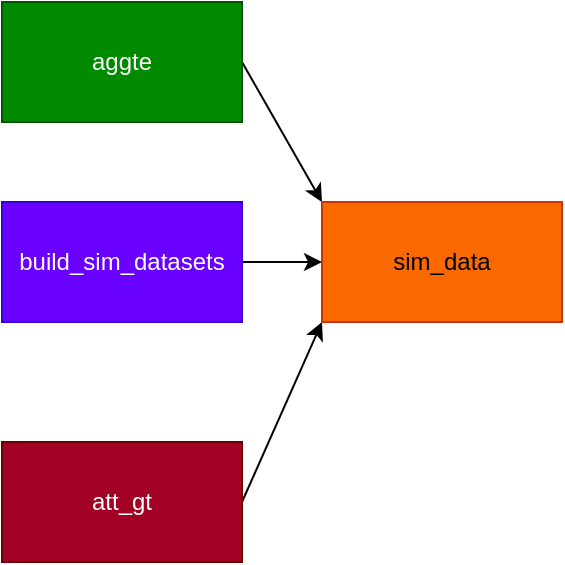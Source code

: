 <mxfile>
    <diagram id="b877WC1hyTlPdV8XWZTM" name="Page-1">
        <mxGraphModel dx="329" dy="814" grid="1" gridSize="10" guides="1" tooltips="1" connect="1" arrows="1" fold="1" page="1" pageScale="1" pageWidth="850" pageHeight="1100" background="#ffffff" math="0" shadow="0">
            <root>
                <mxCell id="0"/>
                <mxCell id="1" parent="0"/>
                <mxCell id="8" style="edgeStyle=none;html=1;exitX=1;exitY=0.5;exitDx=0;exitDy=0;entryX=0;entryY=0;entryDx=0;entryDy=0;strokeColor=#000000;" edge="1" parent="1" source="2" target="4">
                    <mxGeometry relative="1" as="geometry">
                        <mxPoint x="160" y="230" as="targetPoint"/>
                    </mxGeometry>
                </mxCell>
                <mxCell id="2" value="aggte" style="whiteSpace=wrap;html=1;fillColor=#008a00;fontColor=#ffffff;strokeColor=#005700;" vertex="1" parent="1">
                    <mxGeometry y="100" width="120" height="60" as="geometry"/>
                </mxCell>
                <mxCell id="7" style="edgeStyle=none;html=1;exitX=1;exitY=0.5;exitDx=0;exitDy=0;entryX=0;entryY=1;entryDx=0;entryDy=0;strokeColor=#000000;" edge="1" parent="1" source="3" target="4">
                    <mxGeometry relative="1" as="geometry"/>
                </mxCell>
                <mxCell id="3" value="att_gt" style="whiteSpace=wrap;html=1;fillColor=#a20025;fontColor=#ffffff;strokeColor=#6F0000;" vertex="1" parent="1">
                    <mxGeometry y="320" width="120" height="60" as="geometry"/>
                </mxCell>
                <mxCell id="4" value="sim_data" style="whiteSpace=wrap;html=1;fillColor=#fa6800;fontColor=#000000;strokeColor=#C73500;" vertex="1" parent="1">
                    <mxGeometry x="160" y="200" width="120" height="60" as="geometry"/>
                </mxCell>
                <mxCell id="6" style="edgeStyle=none;html=1;exitX=1;exitY=0.5;exitDx=0;exitDy=0;entryX=0;entryY=0.5;entryDx=0;entryDy=0;strokeColor=#000000;" edge="1" parent="1" source="5" target="4">
                    <mxGeometry relative="1" as="geometry"/>
                </mxCell>
                <mxCell id="5" value="build_sim_datasets" style="whiteSpace=wrap;html=1;fillColor=#6a00ff;fontColor=#ffffff;strokeColor=#3700CC;" vertex="1" parent="1">
                    <mxGeometry y="200" width="120" height="60" as="geometry"/>
                </mxCell>
            </root>
        </mxGraphModel>
    </diagram>
</mxfile>